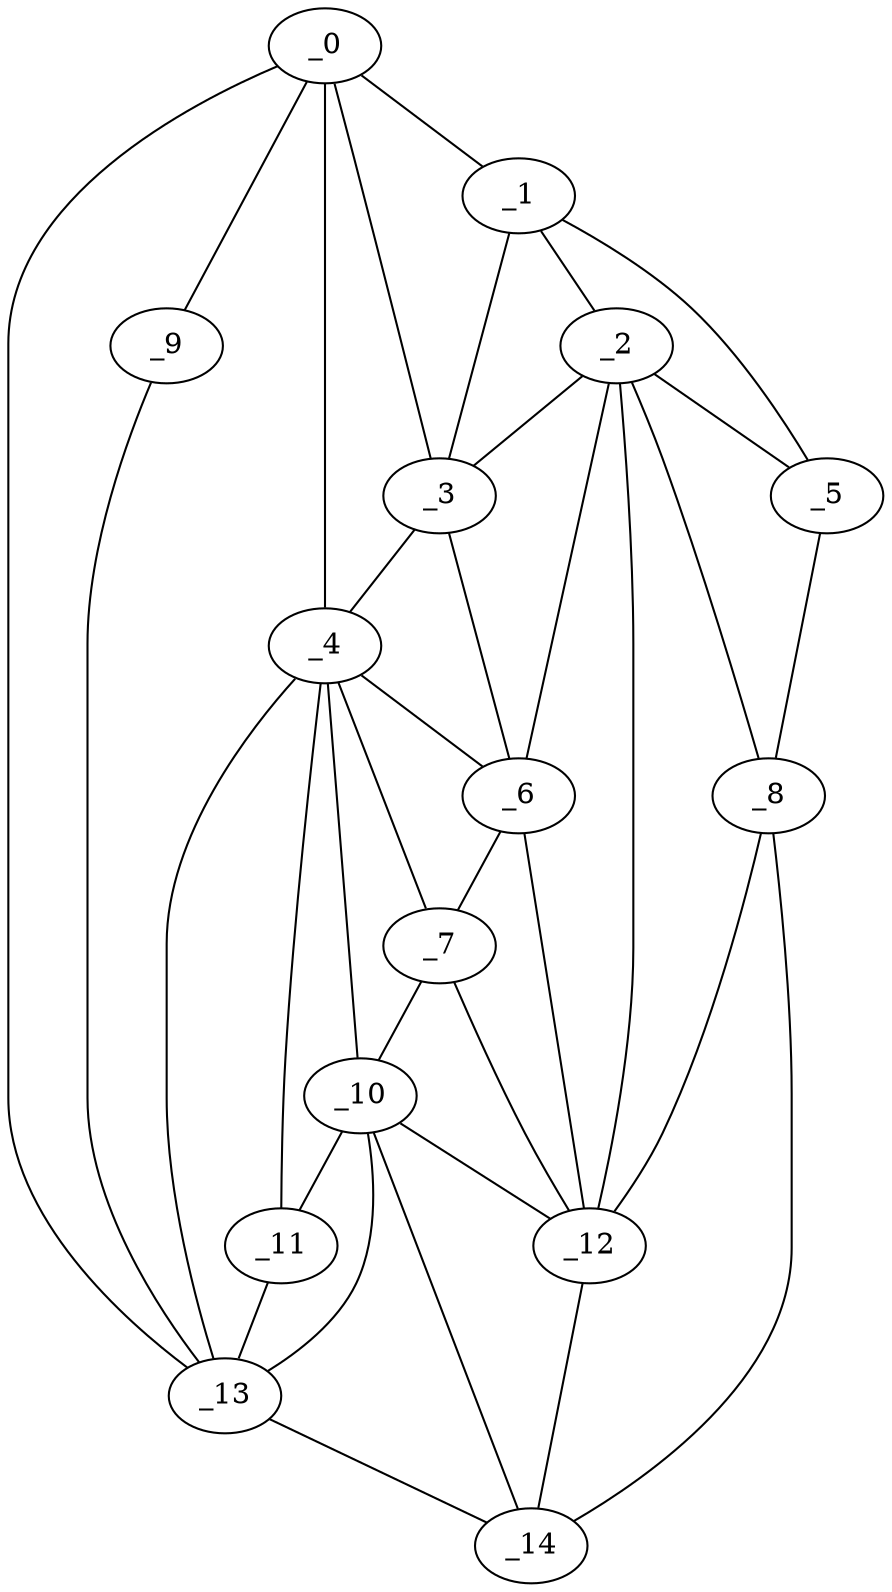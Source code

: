 graph "obj88__315.gxl" {
	_0	 [x=44,
		y=7];
	_1	 [x=53,
		y=118];
	_0 -- _1	 [valence=1];
	_3	 [x=62,
		y=86];
	_0 -- _3	 [valence=2];
	_4	 [x=66,
		y=78];
	_0 -- _4	 [valence=2];
	_9	 [x=81,
		y=6];
	_0 -- _9	 [valence=1];
	_13	 [x=85,
		y=52];
	_0 -- _13	 [valence=2];
	_2	 [x=60,
		y=103];
	_1 -- _2	 [valence=2];
	_1 -- _3	 [valence=1];
	_5	 [x=66,
		y=121];
	_1 -- _5	 [valence=1];
	_2 -- _3	 [valence=1];
	_2 -- _5	 [valence=2];
	_6	 [x=68,
		y=88];
	_2 -- _6	 [valence=2];
	_8	 [x=73,
		y=120];
	_2 -- _8	 [valence=2];
	_12	 [x=84,
		y=103];
	_2 -- _12	 [valence=1];
	_3 -- _4	 [valence=1];
	_3 -- _6	 [valence=2];
	_4 -- _6	 [valence=2];
	_7	 [x=72,
		y=84];
	_4 -- _7	 [valence=2];
	_10	 [x=82,
		y=73];
	_4 -- _10	 [valence=2];
	_11	 [x=83,
		y=59];
	_4 -- _11	 [valence=2];
	_4 -- _13	 [valence=2];
	_5 -- _8	 [valence=1];
	_6 -- _7	 [valence=1];
	_6 -- _12	 [valence=2];
	_7 -- _10	 [valence=1];
	_7 -- _12	 [valence=2];
	_8 -- _12	 [valence=1];
	_14	 [x=88,
		y=113];
	_8 -- _14	 [valence=1];
	_9 -- _13	 [valence=1];
	_10 -- _11	 [valence=2];
	_10 -- _12	 [valence=2];
	_10 -- _13	 [valence=2];
	_10 -- _14	 [valence=1];
	_11 -- _13	 [valence=1];
	_12 -- _14	 [valence=2];
	_13 -- _14	 [valence=1];
}
